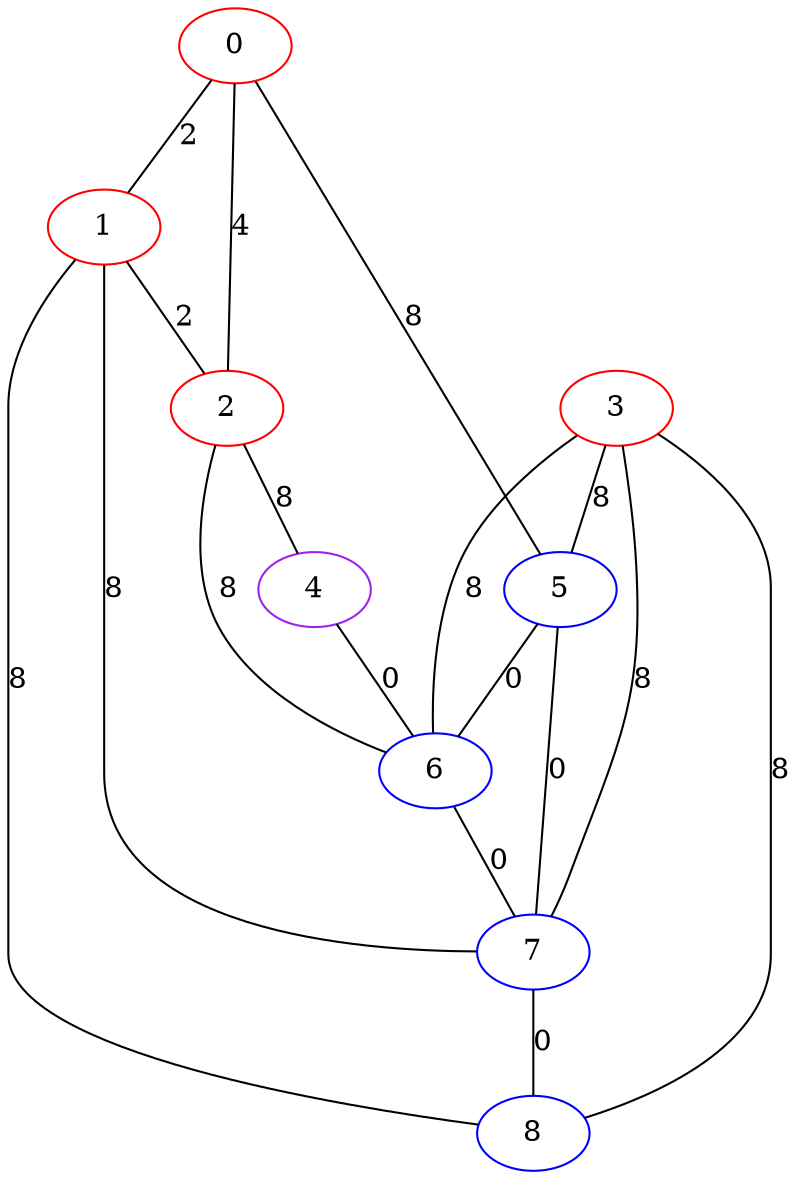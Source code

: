 graph "" {
0 [color=red, weight=1];
1 [color=red, weight=1];
2 [color=red, weight=1];
3 [color=red, weight=1];
4 [color=purple, weight=4];
5 [color=blue, weight=3];
6 [color=blue, weight=3];
7 [color=blue, weight=3];
8 [color=blue, weight=3];
0 -- 1  [key=0, label=2];
0 -- 2  [key=0, label=4];
0 -- 5  [key=0, label=8];
1 -- 8  [key=0, label=8];
1 -- 2  [key=0, label=2];
1 -- 7  [key=0, label=8];
2 -- 4  [key=0, label=8];
2 -- 6  [key=0, label=8];
3 -- 8  [key=0, label=8];
3 -- 5  [key=0, label=8];
3 -- 6  [key=0, label=8];
3 -- 7  [key=0, label=8];
4 -- 6  [key=0, label=0];
5 -- 6  [key=0, label=0];
5 -- 7  [key=0, label=0];
6 -- 7  [key=0, label=0];
7 -- 8  [key=0, label=0];
}
